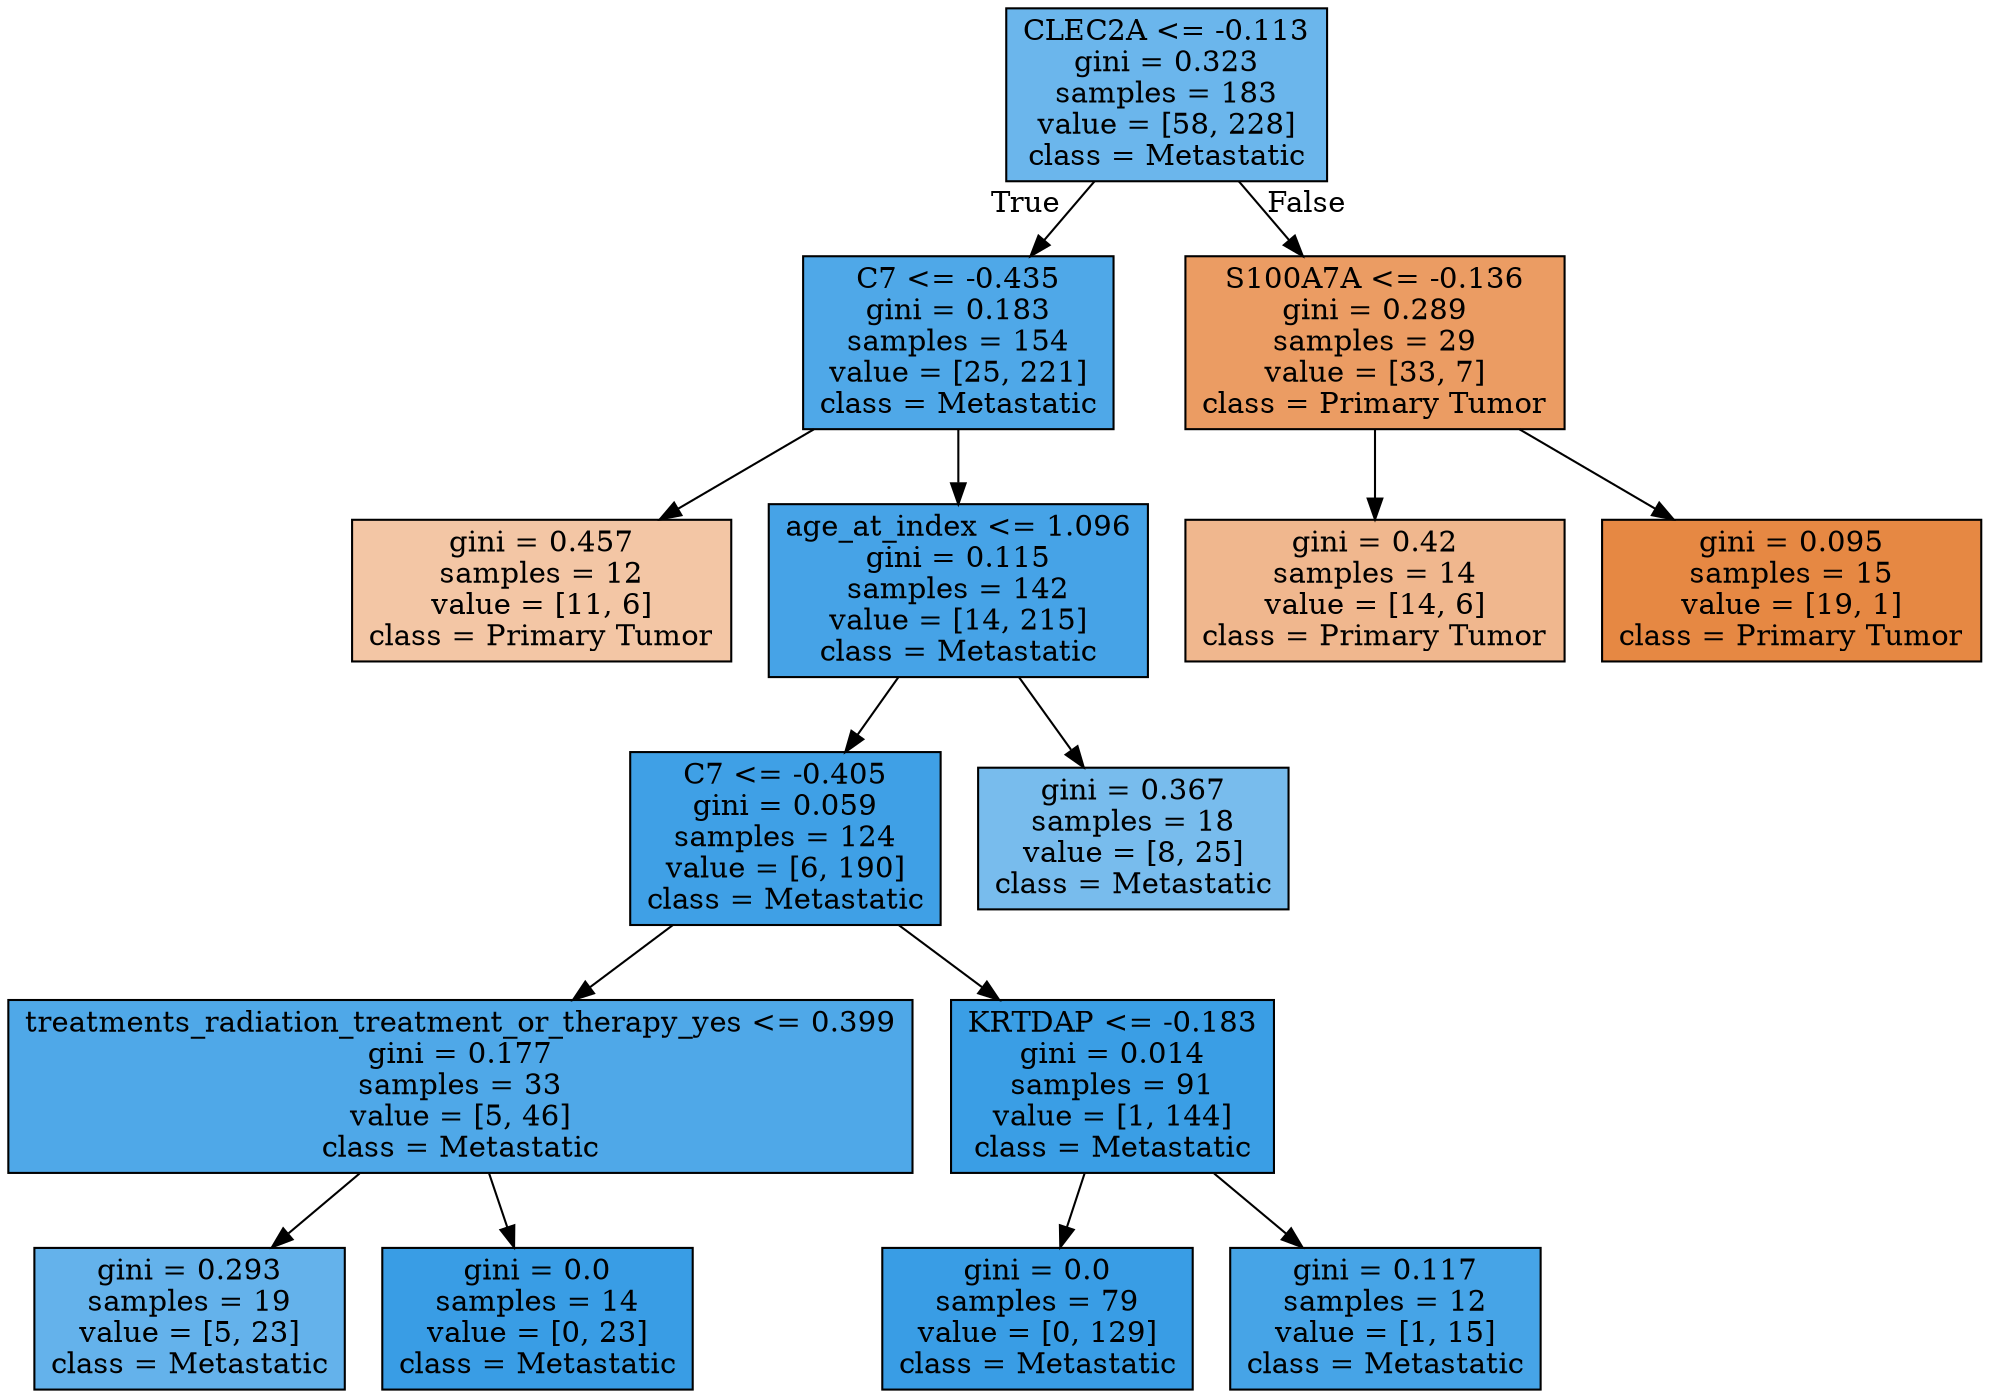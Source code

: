 digraph Tree {
node [shape=box, style="filled", color="black"] ;
0 [label="CLEC2A <= -0.113\ngini = 0.323\nsamples = 183\nvalue = [58, 228]\nclass = Metastatic", fillcolor="#6bb6ec"] ;
1 [label="C7 <= -0.435\ngini = 0.183\nsamples = 154\nvalue = [25, 221]\nclass = Metastatic", fillcolor="#4fa8e8"] ;
0 -> 1 [labeldistance=2.5, labelangle=45, headlabel="True"] ;
2 [label="gini = 0.457\nsamples = 12\nvalue = [11, 6]\nclass = Primary Tumor", fillcolor="#f3c6a5"] ;
1 -> 2 ;
3 [label="age_at_index <= 1.096\ngini = 0.115\nsamples = 142\nvalue = [14, 215]\nclass = Metastatic", fillcolor="#46a3e7"] ;
1 -> 3 ;
4 [label="C7 <= -0.405\ngini = 0.059\nsamples = 124\nvalue = [6, 190]\nclass = Metastatic", fillcolor="#3fa0e6"] ;
3 -> 4 ;
5 [label="treatments_radiation_treatment_or_therapy_yes <= 0.399\ngini = 0.177\nsamples = 33\nvalue = [5, 46]\nclass = Metastatic", fillcolor="#4fa8e8"] ;
4 -> 5 ;
6 [label="gini = 0.293\nsamples = 19\nvalue = [5, 23]\nclass = Metastatic", fillcolor="#64b2eb"] ;
5 -> 6 ;
7 [label="gini = 0.0\nsamples = 14\nvalue = [0, 23]\nclass = Metastatic", fillcolor="#399de5"] ;
5 -> 7 ;
8 [label="KRTDAP <= -0.183\ngini = 0.014\nsamples = 91\nvalue = [1, 144]\nclass = Metastatic", fillcolor="#3a9ee5"] ;
4 -> 8 ;
9 [label="gini = 0.0\nsamples = 79\nvalue = [0, 129]\nclass = Metastatic", fillcolor="#399de5"] ;
8 -> 9 ;
10 [label="gini = 0.117\nsamples = 12\nvalue = [1, 15]\nclass = Metastatic", fillcolor="#46a4e7"] ;
8 -> 10 ;
11 [label="gini = 0.367\nsamples = 18\nvalue = [8, 25]\nclass = Metastatic", fillcolor="#78bced"] ;
3 -> 11 ;
12 [label="S100A7A <= -0.136\ngini = 0.289\nsamples = 29\nvalue = [33, 7]\nclass = Primary Tumor", fillcolor="#eb9c63"] ;
0 -> 12 [labeldistance=2.5, labelangle=-45, headlabel="False"] ;
13 [label="gini = 0.42\nsamples = 14\nvalue = [14, 6]\nclass = Primary Tumor", fillcolor="#f0b78e"] ;
12 -> 13 ;
14 [label="gini = 0.095\nsamples = 15\nvalue = [19, 1]\nclass = Primary Tumor", fillcolor="#e68843"] ;
12 -> 14 ;
}